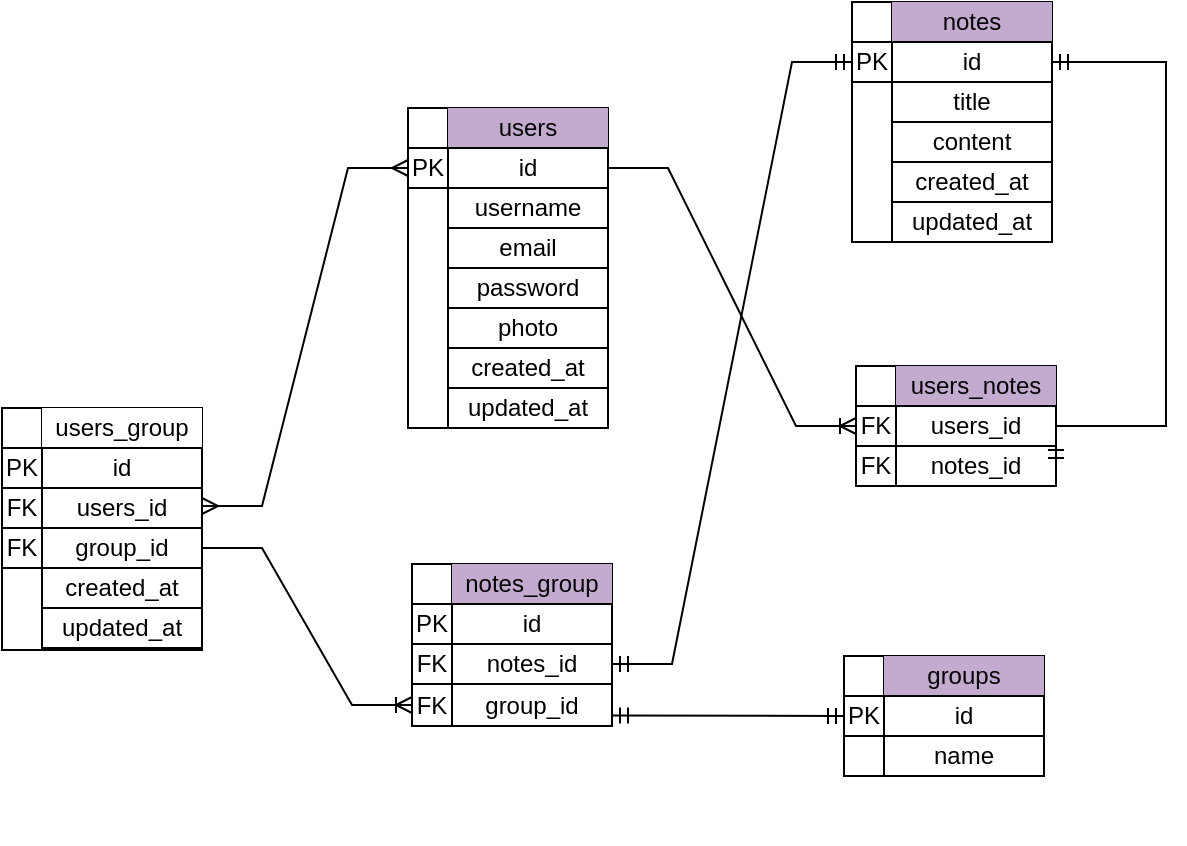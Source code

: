 <mxfile version="21.1.4" type="device">
  <diagram name="Page-1" id="Vn7iVasFaHoD-PRk9qeI">
    <mxGraphModel dx="1900" dy="541" grid="0" gridSize="10" guides="1" tooltips="1" connect="1" arrows="1" fold="1" page="1" pageScale="1" pageWidth="850" pageHeight="1100" math="0" shadow="0">
      <root>
        <mxCell id="0" />
        <mxCell id="1" parent="0" />
        <mxCell id="Hd1z3D36d7LquExoU3gD-12" value="" style="group" vertex="1" connectable="0" parent="1">
          <mxGeometry x="200" y="19" width="100" height="140" as="geometry" />
        </mxCell>
        <mxCell id="Hd1z3D36d7LquExoU3gD-13" value="" style="shape=internalStorage;whiteSpace=wrap;html=1;backgroundOutline=1;" vertex="1" parent="Hd1z3D36d7LquExoU3gD-12">
          <mxGeometry width="100" height="120" as="geometry" />
        </mxCell>
        <mxCell id="Hd1z3D36d7LquExoU3gD-14" value="notes" style="text;html=1;strokeColor=none;fillColor=#C3ABD0;align=center;verticalAlign=middle;whiteSpace=wrap;rounded=0;" vertex="1" parent="Hd1z3D36d7LquExoU3gD-12">
          <mxGeometry x="20" width="80" height="20" as="geometry" />
        </mxCell>
        <mxCell id="Hd1z3D36d7LquExoU3gD-15" value="id" style="text;html=1;strokeColor=#000000;fillColor=none;align=center;verticalAlign=middle;whiteSpace=wrap;rounded=0;" vertex="1" parent="Hd1z3D36d7LquExoU3gD-12">
          <mxGeometry x="20" y="20" width="80" height="20" as="geometry" />
        </mxCell>
        <mxCell id="Hd1z3D36d7LquExoU3gD-16" value="PK" style="text;html=1;strokeColor=#000000;fillColor=none;align=center;verticalAlign=middle;whiteSpace=wrap;rounded=0;" vertex="1" parent="Hd1z3D36d7LquExoU3gD-12">
          <mxGeometry y="20" width="20" height="20" as="geometry" />
        </mxCell>
        <mxCell id="Hd1z3D36d7LquExoU3gD-18" value="title" style="text;html=1;strokeColor=#000000;fillColor=none;align=center;verticalAlign=middle;whiteSpace=wrap;rounded=0;" vertex="1" parent="Hd1z3D36d7LquExoU3gD-12">
          <mxGeometry x="20" y="40" width="80" height="20" as="geometry" />
        </mxCell>
        <mxCell id="Hd1z3D36d7LquExoU3gD-19" value="content" style="text;html=1;strokeColor=#000000;fillColor=none;align=center;verticalAlign=middle;whiteSpace=wrap;rounded=0;" vertex="1" parent="Hd1z3D36d7LquExoU3gD-12">
          <mxGeometry x="20" y="60" width="80" height="20" as="geometry" />
        </mxCell>
        <mxCell id="Hd1z3D36d7LquExoU3gD-20" value="created_at" style="text;html=1;strokeColor=#000000;fillColor=none;align=center;verticalAlign=middle;whiteSpace=wrap;rounded=0;" vertex="1" parent="Hd1z3D36d7LquExoU3gD-12">
          <mxGeometry x="20" y="80" width="80" height="20" as="geometry" />
        </mxCell>
        <mxCell id="Hd1z3D36d7LquExoU3gD-21" value="updated_at" style="text;html=1;strokeColor=#000000;fillColor=none;align=center;verticalAlign=middle;whiteSpace=wrap;rounded=0;" vertex="1" parent="Hd1z3D36d7LquExoU3gD-12">
          <mxGeometry x="20" y="100" width="80" height="20" as="geometry" />
        </mxCell>
        <mxCell id="Hd1z3D36d7LquExoU3gD-1" value="" style="shape=internalStorage;whiteSpace=wrap;html=1;backgroundOutline=1;container=0;" vertex="1" parent="1">
          <mxGeometry x="-22" y="72" width="100" height="160" as="geometry" />
        </mxCell>
        <mxCell id="Hd1z3D36d7LquExoU3gD-2" value="users" style="text;html=1;strokeColor=none;fillColor=#C3ABD0;align=center;verticalAlign=middle;whiteSpace=wrap;rounded=0;container=0;" vertex="1" parent="1">
          <mxGeometry x="-2" y="72" width="80" height="20" as="geometry" />
        </mxCell>
        <mxCell id="Hd1z3D36d7LquExoU3gD-3" value="id" style="text;html=1;strokeColor=#000000;fillColor=none;align=center;verticalAlign=middle;whiteSpace=wrap;rounded=0;container=0;" vertex="1" parent="1">
          <mxGeometry x="-2" y="92" width="80" height="20" as="geometry" />
        </mxCell>
        <mxCell id="Hd1z3D36d7LquExoU3gD-4" value="PK" style="text;html=1;strokeColor=#000000;fillColor=none;align=center;verticalAlign=middle;whiteSpace=wrap;rounded=0;container=0;" vertex="1" parent="1">
          <mxGeometry x="-22" y="92" width="20" height="20" as="geometry" />
        </mxCell>
        <mxCell id="Hd1z3D36d7LquExoU3gD-5" value="username" style="text;html=1;strokeColor=#000000;fillColor=none;align=center;verticalAlign=middle;whiteSpace=wrap;rounded=0;container=0;" vertex="1" parent="1">
          <mxGeometry x="-2" y="112" width="80" height="20" as="geometry" />
        </mxCell>
        <mxCell id="Hd1z3D36d7LquExoU3gD-6" value="email" style="text;html=1;strokeColor=#000000;fillColor=none;align=center;verticalAlign=middle;whiteSpace=wrap;rounded=0;container=0;" vertex="1" parent="1">
          <mxGeometry x="-2" y="132" width="80" height="20" as="geometry" />
        </mxCell>
        <mxCell id="Hd1z3D36d7LquExoU3gD-7" value="password" style="text;html=1;strokeColor=#000000;fillColor=none;align=center;verticalAlign=middle;whiteSpace=wrap;rounded=0;container=0;" vertex="1" parent="1">
          <mxGeometry x="-2" y="152" width="80" height="20" as="geometry" />
        </mxCell>
        <mxCell id="Hd1z3D36d7LquExoU3gD-8" value="photo" style="text;html=1;strokeColor=#000000;fillColor=none;align=center;verticalAlign=middle;whiteSpace=wrap;rounded=0;container=0;" vertex="1" parent="1">
          <mxGeometry x="-2" y="172" width="80" height="20" as="geometry" />
        </mxCell>
        <mxCell id="Hd1z3D36d7LquExoU3gD-10" value="created_at" style="text;html=1;strokeColor=#000000;fillColor=none;align=center;verticalAlign=middle;whiteSpace=wrap;rounded=0;container=0;" vertex="1" parent="1">
          <mxGeometry x="-2" y="192" width="80" height="20" as="geometry" />
        </mxCell>
        <mxCell id="Hd1z3D36d7LquExoU3gD-45" value="updated_at" style="text;html=1;strokeColor=#000000;fillColor=none;align=center;verticalAlign=middle;whiteSpace=wrap;rounded=0;container=0;" vertex="1" parent="1">
          <mxGeometry x="-2" y="212" width="80" height="20" as="geometry" />
        </mxCell>
        <mxCell id="Hd1z3D36d7LquExoU3gD-46" value="" style="group" vertex="1" connectable="0" parent="1">
          <mxGeometry x="-225" y="59" width="100" height="303" as="geometry" />
        </mxCell>
        <mxCell id="Hd1z3D36d7LquExoU3gD-59" value="" style="group" vertex="1" connectable="0" parent="Hd1z3D36d7LquExoU3gD-46">
          <mxGeometry y="163" width="100" height="140" as="geometry" />
        </mxCell>
        <mxCell id="Hd1z3D36d7LquExoU3gD-60" value="" style="shape=internalStorage;whiteSpace=wrap;html=1;backgroundOutline=1;" vertex="1" parent="Hd1z3D36d7LquExoU3gD-59">
          <mxGeometry width="100" height="121" as="geometry" />
        </mxCell>
        <mxCell id="Hd1z3D36d7LquExoU3gD-61" value="users_group" style="text;html=1;strokeColor=none;fillColor=default;align=center;verticalAlign=middle;whiteSpace=wrap;rounded=0;" vertex="1" parent="Hd1z3D36d7LquExoU3gD-59">
          <mxGeometry x="20" width="80" height="20" as="geometry" />
        </mxCell>
        <mxCell id="Hd1z3D36d7LquExoU3gD-62" value="id" style="text;html=1;strokeColor=#000000;fillColor=none;align=center;verticalAlign=middle;whiteSpace=wrap;rounded=0;" vertex="1" parent="Hd1z3D36d7LquExoU3gD-59">
          <mxGeometry x="20" y="20" width="80" height="20" as="geometry" />
        </mxCell>
        <mxCell id="Hd1z3D36d7LquExoU3gD-63" value="PK" style="text;html=1;strokeColor=#000000;fillColor=none;align=center;verticalAlign=middle;whiteSpace=wrap;rounded=0;" vertex="1" parent="Hd1z3D36d7LquExoU3gD-59">
          <mxGeometry y="20" width="20" height="20" as="geometry" />
        </mxCell>
        <mxCell id="Hd1z3D36d7LquExoU3gD-64" value="users_id" style="text;html=1;strokeColor=#000000;fillColor=none;align=center;verticalAlign=middle;whiteSpace=wrap;rounded=0;" vertex="1" parent="Hd1z3D36d7LquExoU3gD-59">
          <mxGeometry x="20" y="40" width="80" height="20" as="geometry" />
        </mxCell>
        <mxCell id="Hd1z3D36d7LquExoU3gD-65" value="group_id" style="text;html=1;strokeColor=#000000;fillColor=none;align=center;verticalAlign=middle;whiteSpace=wrap;rounded=0;" vertex="1" parent="Hd1z3D36d7LquExoU3gD-59">
          <mxGeometry x="20" y="60" width="80" height="20" as="geometry" />
        </mxCell>
        <mxCell id="Hd1z3D36d7LquExoU3gD-67" value="created_at" style="text;html=1;strokeColor=#000000;fillColor=none;align=center;verticalAlign=middle;whiteSpace=wrap;rounded=0;" vertex="1" parent="Hd1z3D36d7LquExoU3gD-59">
          <mxGeometry x="20" y="80" width="80" height="20" as="geometry" />
        </mxCell>
        <mxCell id="Hd1z3D36d7LquExoU3gD-68" value="updated_at" style="text;html=1;strokeColor=#000000;fillColor=none;align=center;verticalAlign=middle;whiteSpace=wrap;rounded=0;" vertex="1" parent="Hd1z3D36d7LquExoU3gD-59">
          <mxGeometry x="20" y="100" width="80" height="20" as="geometry" />
        </mxCell>
        <mxCell id="Hd1z3D36d7LquExoU3gD-69" value="FK" style="text;html=1;strokeColor=#000000;fillColor=none;align=center;verticalAlign=middle;whiteSpace=wrap;rounded=0;" vertex="1" parent="Hd1z3D36d7LquExoU3gD-59">
          <mxGeometry y="40" width="20" height="20" as="geometry" />
        </mxCell>
        <mxCell id="Hd1z3D36d7LquExoU3gD-88" value="FK" style="text;html=1;strokeColor=#000000;fillColor=none;align=center;verticalAlign=middle;whiteSpace=wrap;rounded=0;" vertex="1" parent="Hd1z3D36d7LquExoU3gD-59">
          <mxGeometry y="60" width="20" height="20" as="geometry" />
        </mxCell>
        <mxCell id="Hd1z3D36d7LquExoU3gD-109" value="" style="group" vertex="1" connectable="0" parent="Hd1z3D36d7LquExoU3gD-46">
          <mxGeometry x="205" y="241" width="100" height="140" as="geometry" />
        </mxCell>
        <mxCell id="Hd1z3D36d7LquExoU3gD-110" value="" style="shape=internalStorage;whiteSpace=wrap;html=1;backgroundOutline=1;" vertex="1" parent="Hd1z3D36d7LquExoU3gD-109">
          <mxGeometry width="100" height="81" as="geometry" />
        </mxCell>
        <mxCell id="Hd1z3D36d7LquExoU3gD-111" value="notes_group" style="text;html=1;strokeColor=none;fillColor=#C3ABD0;align=center;verticalAlign=middle;whiteSpace=wrap;rounded=0;" vertex="1" parent="Hd1z3D36d7LquExoU3gD-109">
          <mxGeometry x="20" width="80" height="20" as="geometry" />
        </mxCell>
        <mxCell id="Hd1z3D36d7LquExoU3gD-112" value="id" style="text;html=1;strokeColor=#000000;fillColor=none;align=center;verticalAlign=middle;whiteSpace=wrap;rounded=0;" vertex="1" parent="Hd1z3D36d7LquExoU3gD-109">
          <mxGeometry x="20" y="20" width="80" height="20" as="geometry" />
        </mxCell>
        <mxCell id="Hd1z3D36d7LquExoU3gD-113" value="PK" style="text;html=1;strokeColor=#000000;fillColor=none;align=center;verticalAlign=middle;whiteSpace=wrap;rounded=0;" vertex="1" parent="Hd1z3D36d7LquExoU3gD-109">
          <mxGeometry y="20" width="20" height="20" as="geometry" />
        </mxCell>
        <mxCell id="Hd1z3D36d7LquExoU3gD-114" value="notes_id" style="text;html=1;strokeColor=#000000;fillColor=none;align=center;verticalAlign=middle;whiteSpace=wrap;rounded=0;" vertex="1" parent="Hd1z3D36d7LquExoU3gD-109">
          <mxGeometry x="20" y="40" width="80" height="20" as="geometry" />
        </mxCell>
        <mxCell id="Hd1z3D36d7LquExoU3gD-115" value="group_id" style="text;html=1;strokeColor=#000000;fillColor=none;align=center;verticalAlign=middle;whiteSpace=wrap;rounded=0;" vertex="1" parent="Hd1z3D36d7LquExoU3gD-109">
          <mxGeometry x="20" y="60" width="80" height="21" as="geometry" />
        </mxCell>
        <mxCell id="Hd1z3D36d7LquExoU3gD-118" value="FK" style="text;html=1;strokeColor=#000000;fillColor=none;align=center;verticalAlign=middle;whiteSpace=wrap;rounded=0;" vertex="1" parent="Hd1z3D36d7LquExoU3gD-109">
          <mxGeometry y="40" width="20" height="20" as="geometry" />
        </mxCell>
        <mxCell id="Hd1z3D36d7LquExoU3gD-119" value="FK" style="text;html=1;strokeColor=#000000;fillColor=none;align=center;verticalAlign=middle;whiteSpace=wrap;rounded=0;" vertex="1" parent="Hd1z3D36d7LquExoU3gD-109">
          <mxGeometry y="60" width="20" height="21" as="geometry" />
        </mxCell>
        <mxCell id="Hd1z3D36d7LquExoU3gD-129" value="" style="edgeStyle=entityRelationEdgeStyle;fontSize=12;html=1;endArrow=ERoneToMany;rounded=0;exitX=1;exitY=0.5;exitDx=0;exitDy=0;entryX=0;entryY=0.5;entryDx=0;entryDy=0;" edge="1" parent="Hd1z3D36d7LquExoU3gD-46" source="Hd1z3D36d7LquExoU3gD-65" target="Hd1z3D36d7LquExoU3gD-119">
          <mxGeometry width="100" height="100" relative="1" as="geometry">
            <mxPoint x="112" y="245.5" as="sourcePoint" />
            <mxPoint x="125" y="341" as="targetPoint" />
          </mxGeometry>
        </mxCell>
        <mxCell id="Hd1z3D36d7LquExoU3gD-89" value="" style="group" vertex="1" connectable="0" parent="1">
          <mxGeometry x="205" y="201" width="100" height="140" as="geometry" />
        </mxCell>
        <mxCell id="Hd1z3D36d7LquExoU3gD-90" value="" style="shape=internalStorage;whiteSpace=wrap;html=1;backgroundOutline=1;" vertex="1" parent="Hd1z3D36d7LquExoU3gD-89">
          <mxGeometry x="-3" width="100" height="60" as="geometry" />
        </mxCell>
        <mxCell id="Hd1z3D36d7LquExoU3gD-91" value="users_notes" style="text;html=1;strokeColor=none;fillColor=#C3ABD0;align=center;verticalAlign=middle;whiteSpace=wrap;rounded=0;" vertex="1" parent="Hd1z3D36d7LquExoU3gD-89">
          <mxGeometry x="17" width="80" height="20" as="geometry" />
        </mxCell>
        <mxCell id="Hd1z3D36d7LquExoU3gD-94" value="users_id" style="text;html=1;strokeColor=#000000;fillColor=none;align=center;verticalAlign=middle;whiteSpace=wrap;rounded=0;" vertex="1" parent="Hd1z3D36d7LquExoU3gD-89">
          <mxGeometry x="17" y="20" width="80" height="20" as="geometry" />
        </mxCell>
        <mxCell id="Hd1z3D36d7LquExoU3gD-95" value="notes_id" style="text;html=1;strokeColor=#000000;fillColor=none;align=center;verticalAlign=middle;whiteSpace=wrap;rounded=0;" vertex="1" parent="Hd1z3D36d7LquExoU3gD-89">
          <mxGeometry x="17" y="40" width="80" height="20" as="geometry" />
        </mxCell>
        <mxCell id="Hd1z3D36d7LquExoU3gD-98" value="FK" style="text;html=1;strokeColor=#000000;fillColor=none;align=center;verticalAlign=middle;whiteSpace=wrap;rounded=0;" vertex="1" parent="Hd1z3D36d7LquExoU3gD-89">
          <mxGeometry x="-3" y="20" width="20" height="20" as="geometry" />
        </mxCell>
        <mxCell id="Hd1z3D36d7LquExoU3gD-107" value="FK" style="text;html=1;strokeColor=#000000;fillColor=none;align=center;verticalAlign=middle;whiteSpace=wrap;rounded=0;" vertex="1" parent="Hd1z3D36d7LquExoU3gD-89">
          <mxGeometry x="-3" y="40" width="20" height="20" as="geometry" />
        </mxCell>
        <mxCell id="Hd1z3D36d7LquExoU3gD-121" value="" style="edgeStyle=entityRelationEdgeStyle;fontSize=12;html=1;endArrow=ERmany;startArrow=ERmany;rounded=0;entryX=0;entryY=0.5;entryDx=0;entryDy=0;" edge="1" parent="1" target="Hd1z3D36d7LquExoU3gD-4">
          <mxGeometry width="100" height="100" relative="1" as="geometry">
            <mxPoint x="-125" y="271" as="sourcePoint" />
            <mxPoint x="-23" y="270" as="targetPoint" />
          </mxGeometry>
        </mxCell>
        <mxCell id="Hd1z3D36d7LquExoU3gD-47" value="" style="shape=internalStorage;whiteSpace=wrap;html=1;backgroundOutline=1;" vertex="1" parent="1">
          <mxGeometry x="196" y="346" width="100" height="60" as="geometry" />
        </mxCell>
        <mxCell id="Hd1z3D36d7LquExoU3gD-48" value="groups" style="text;html=1;strokeColor=none;fillColor=#C3ABD0;align=center;verticalAlign=middle;whiteSpace=wrap;rounded=0;" vertex="1" parent="1">
          <mxGeometry x="216" y="346" width="80" height="20" as="geometry" />
        </mxCell>
        <mxCell id="Hd1z3D36d7LquExoU3gD-49" value="id" style="text;html=1;strokeColor=#000000;fillColor=none;align=center;verticalAlign=middle;whiteSpace=wrap;rounded=0;" vertex="1" parent="1">
          <mxGeometry x="216" y="366" width="80" height="20" as="geometry" />
        </mxCell>
        <mxCell id="Hd1z3D36d7LquExoU3gD-50" value="PK" style="text;html=1;strokeColor=#000000;fillColor=none;align=center;verticalAlign=middle;whiteSpace=wrap;rounded=0;" vertex="1" parent="1">
          <mxGeometry x="196" y="366" width="20" height="20" as="geometry" />
        </mxCell>
        <mxCell id="Hd1z3D36d7LquExoU3gD-52" value="name" style="text;html=1;strokeColor=#000000;fillColor=none;align=center;verticalAlign=middle;whiteSpace=wrap;rounded=0;" vertex="1" parent="1">
          <mxGeometry x="216" y="386" width="80" height="20" as="geometry" />
        </mxCell>
        <mxCell id="Hd1z3D36d7LquExoU3gD-122" value="" style="edgeStyle=entityRelationEdgeStyle;fontSize=12;html=1;endArrow=ERmandOne;startArrow=ERmandOne;rounded=0;entryX=0;entryY=0.25;entryDx=0;entryDy=0;exitX=1;exitY=0.5;exitDx=0;exitDy=0;" edge="1" parent="1" source="Hd1z3D36d7LquExoU3gD-114" target="Hd1z3D36d7LquExoU3gD-13">
          <mxGeometry width="100" height="100" relative="1" as="geometry">
            <mxPoint x="81" y="332" as="sourcePoint" />
            <mxPoint x="181" y="232" as="targetPoint" />
          </mxGeometry>
        </mxCell>
        <mxCell id="Hd1z3D36d7LquExoU3gD-123" value="" style="fontSize=12;html=1;endArrow=ERmandOne;startArrow=ERmandOne;rounded=0;entryX=0;entryY=0.5;entryDx=0;entryDy=0;exitX=1;exitY=0.75;exitDx=0;exitDy=0;" edge="1" parent="1" source="Hd1z3D36d7LquExoU3gD-115" target="Hd1z3D36d7LquExoU3gD-50">
          <mxGeometry width="100" height="100" relative="1" as="geometry">
            <mxPoint x="-9" y="460" as="sourcePoint" />
            <mxPoint x="91" y="360" as="targetPoint" />
          </mxGeometry>
        </mxCell>
        <mxCell id="Hd1z3D36d7LquExoU3gD-126" value="" style="edgeStyle=entityRelationEdgeStyle;fontSize=12;html=1;endArrow=ERoneToMany;rounded=0;exitX=1;exitY=0.5;exitDx=0;exitDy=0;entryX=0;entryY=0.5;entryDx=0;entryDy=0;" edge="1" parent="1" source="Hd1z3D36d7LquExoU3gD-3" target="Hd1z3D36d7LquExoU3gD-98">
          <mxGeometry width="100" height="100" relative="1" as="geometry">
            <mxPoint x="111" y="307" as="sourcePoint" />
            <mxPoint x="211" y="207" as="targetPoint" />
          </mxGeometry>
        </mxCell>
        <mxCell id="Hd1z3D36d7LquExoU3gD-127" value="" style="fontSize=12;html=1;endArrow=ERmandOne;startArrow=ERmandOne;rounded=0;entryX=1;entryY=0.5;entryDx=0;entryDy=0;exitX=1;exitY=0.5;exitDx=0;exitDy=0;edgeStyle=orthogonalEdgeStyle;" edge="1" parent="1" source="Hd1z3D36d7LquExoU3gD-15" target="Hd1z3D36d7LquExoU3gD-95">
          <mxGeometry width="100" height="100" relative="1" as="geometry">
            <mxPoint x="370" y="151.26" as="sourcePoint" />
            <mxPoint x="486" y="151.26" as="targetPoint" />
            <Array as="points">
              <mxPoint x="357" y="49" />
              <mxPoint x="357" y="231" />
              <mxPoint x="302" y="231" />
            </Array>
          </mxGeometry>
        </mxCell>
      </root>
    </mxGraphModel>
  </diagram>
</mxfile>
